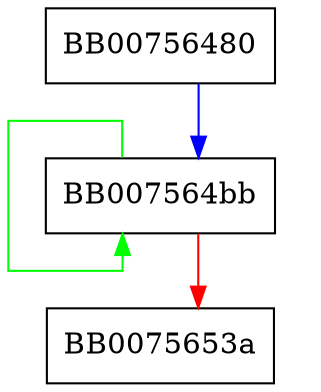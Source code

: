 digraph ecp_nistz256_avx2_gather_w7 {
  node [shape="box"];
  graph [splines=ortho];
  BB00756480 -> BB007564bb [color="blue"];
  BB007564bb -> BB007564bb [color="green"];
  BB007564bb -> BB0075653a [color="red"];
}